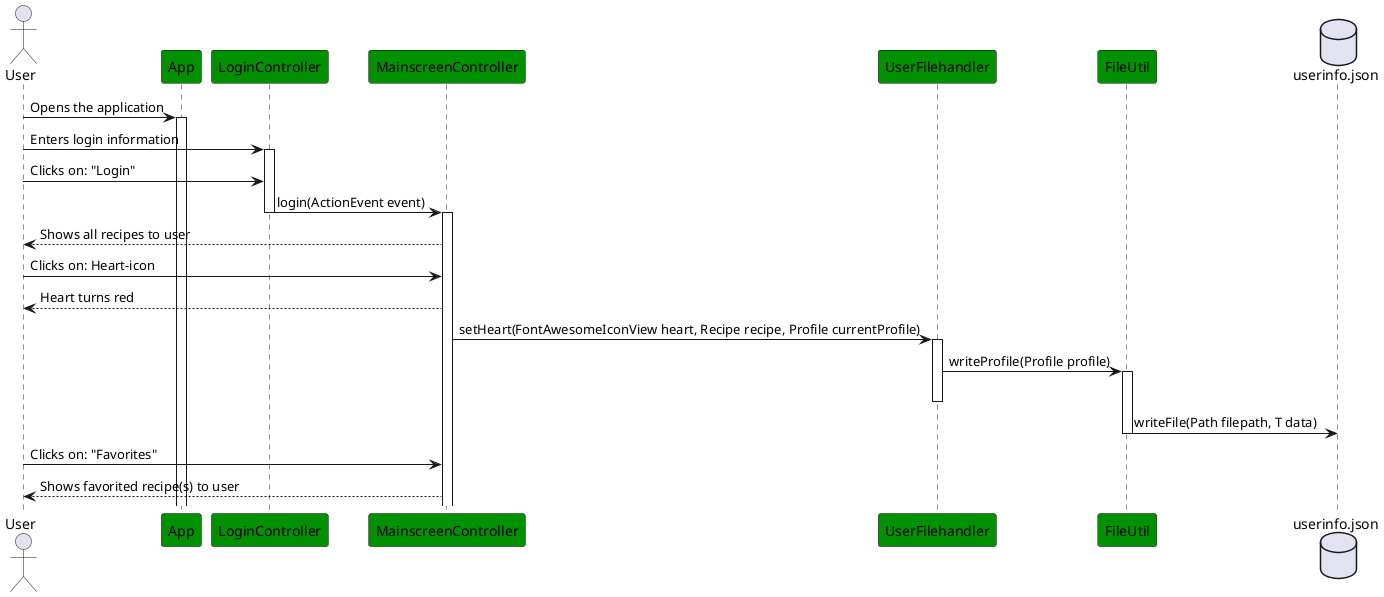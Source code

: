 @startuml sequenceDiagramUserStory3

!define MyGreen #009000

skinparam participant {
  BackgroundColor MyGreen
}

Actor User
participant App
participant LoginController
participant MainscreenController
participant UserFilehandler
participant FileUtil
database userinfo.json

User -> App: Opens the application
activate App
User -> LoginController: Enters login information
activate LoginController
User -> LoginController: Clicks on: "Login"
LoginController -> MainscreenController: login(ActionEvent event)
deactivate LoginController
activate MainscreenController
User <-- MainscreenController: Shows all recipes to user
User -> MainscreenController: Clicks on: Heart-icon
User <-- MainscreenController: Heart turns red
MainscreenController -> UserFilehandler: setHeart(FontAwesomeIconView heart, Recipe recipe, Profile currentProfile)
activate UserFilehandler
UserFilehandler -> FileUtil: writeProfile(Profile profile)
activate FileUtil
deactivate UserFilehandler
FileUtil -> userinfo.json: writeFile(Path filepath, T data)
deactivate FileUtil
User -> MainscreenController: Clicks on: "Favorites"
User <-- MainscreenController: Shows favorited recipe(s) to user

@enduml